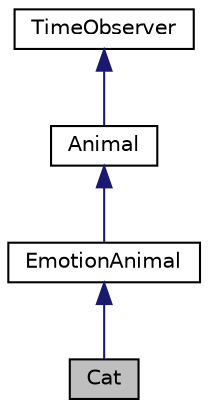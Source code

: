 digraph "Cat"
{
  edge [fontname="Helvetica",fontsize="10",labelfontname="Helvetica",labelfontsize="10"];
  node [fontname="Helvetica",fontsize="10",shape=record];
  Node4 [label="Cat",height=0.2,width=0.4,color="black", fillcolor="grey75", style="filled", fontcolor="black"];
  Node5 -> Node4 [dir="back",color="midnightblue",fontsize="10",style="solid",fontname="Helvetica"];
  Node5 [label="EmotionAnimal",height=0.2,width=0.4,color="black", fillcolor="white", style="filled",URL="$class_emotion_animal.html"];
  Node6 -> Node5 [dir="back",color="midnightblue",fontsize="10",style="solid",fontname="Helvetica"];
  Node6 [label="Animal",height=0.2,width=0.4,color="black", fillcolor="white", style="filled",URL="$class_animal.html"];
  Node7 -> Node6 [dir="back",color="midnightblue",fontsize="10",style="solid",fontname="Helvetica"];
  Node7 [label="TimeObserver",height=0.2,width=0.4,color="black", fillcolor="white", style="filled",URL="$class_time_observer.html"];
}
